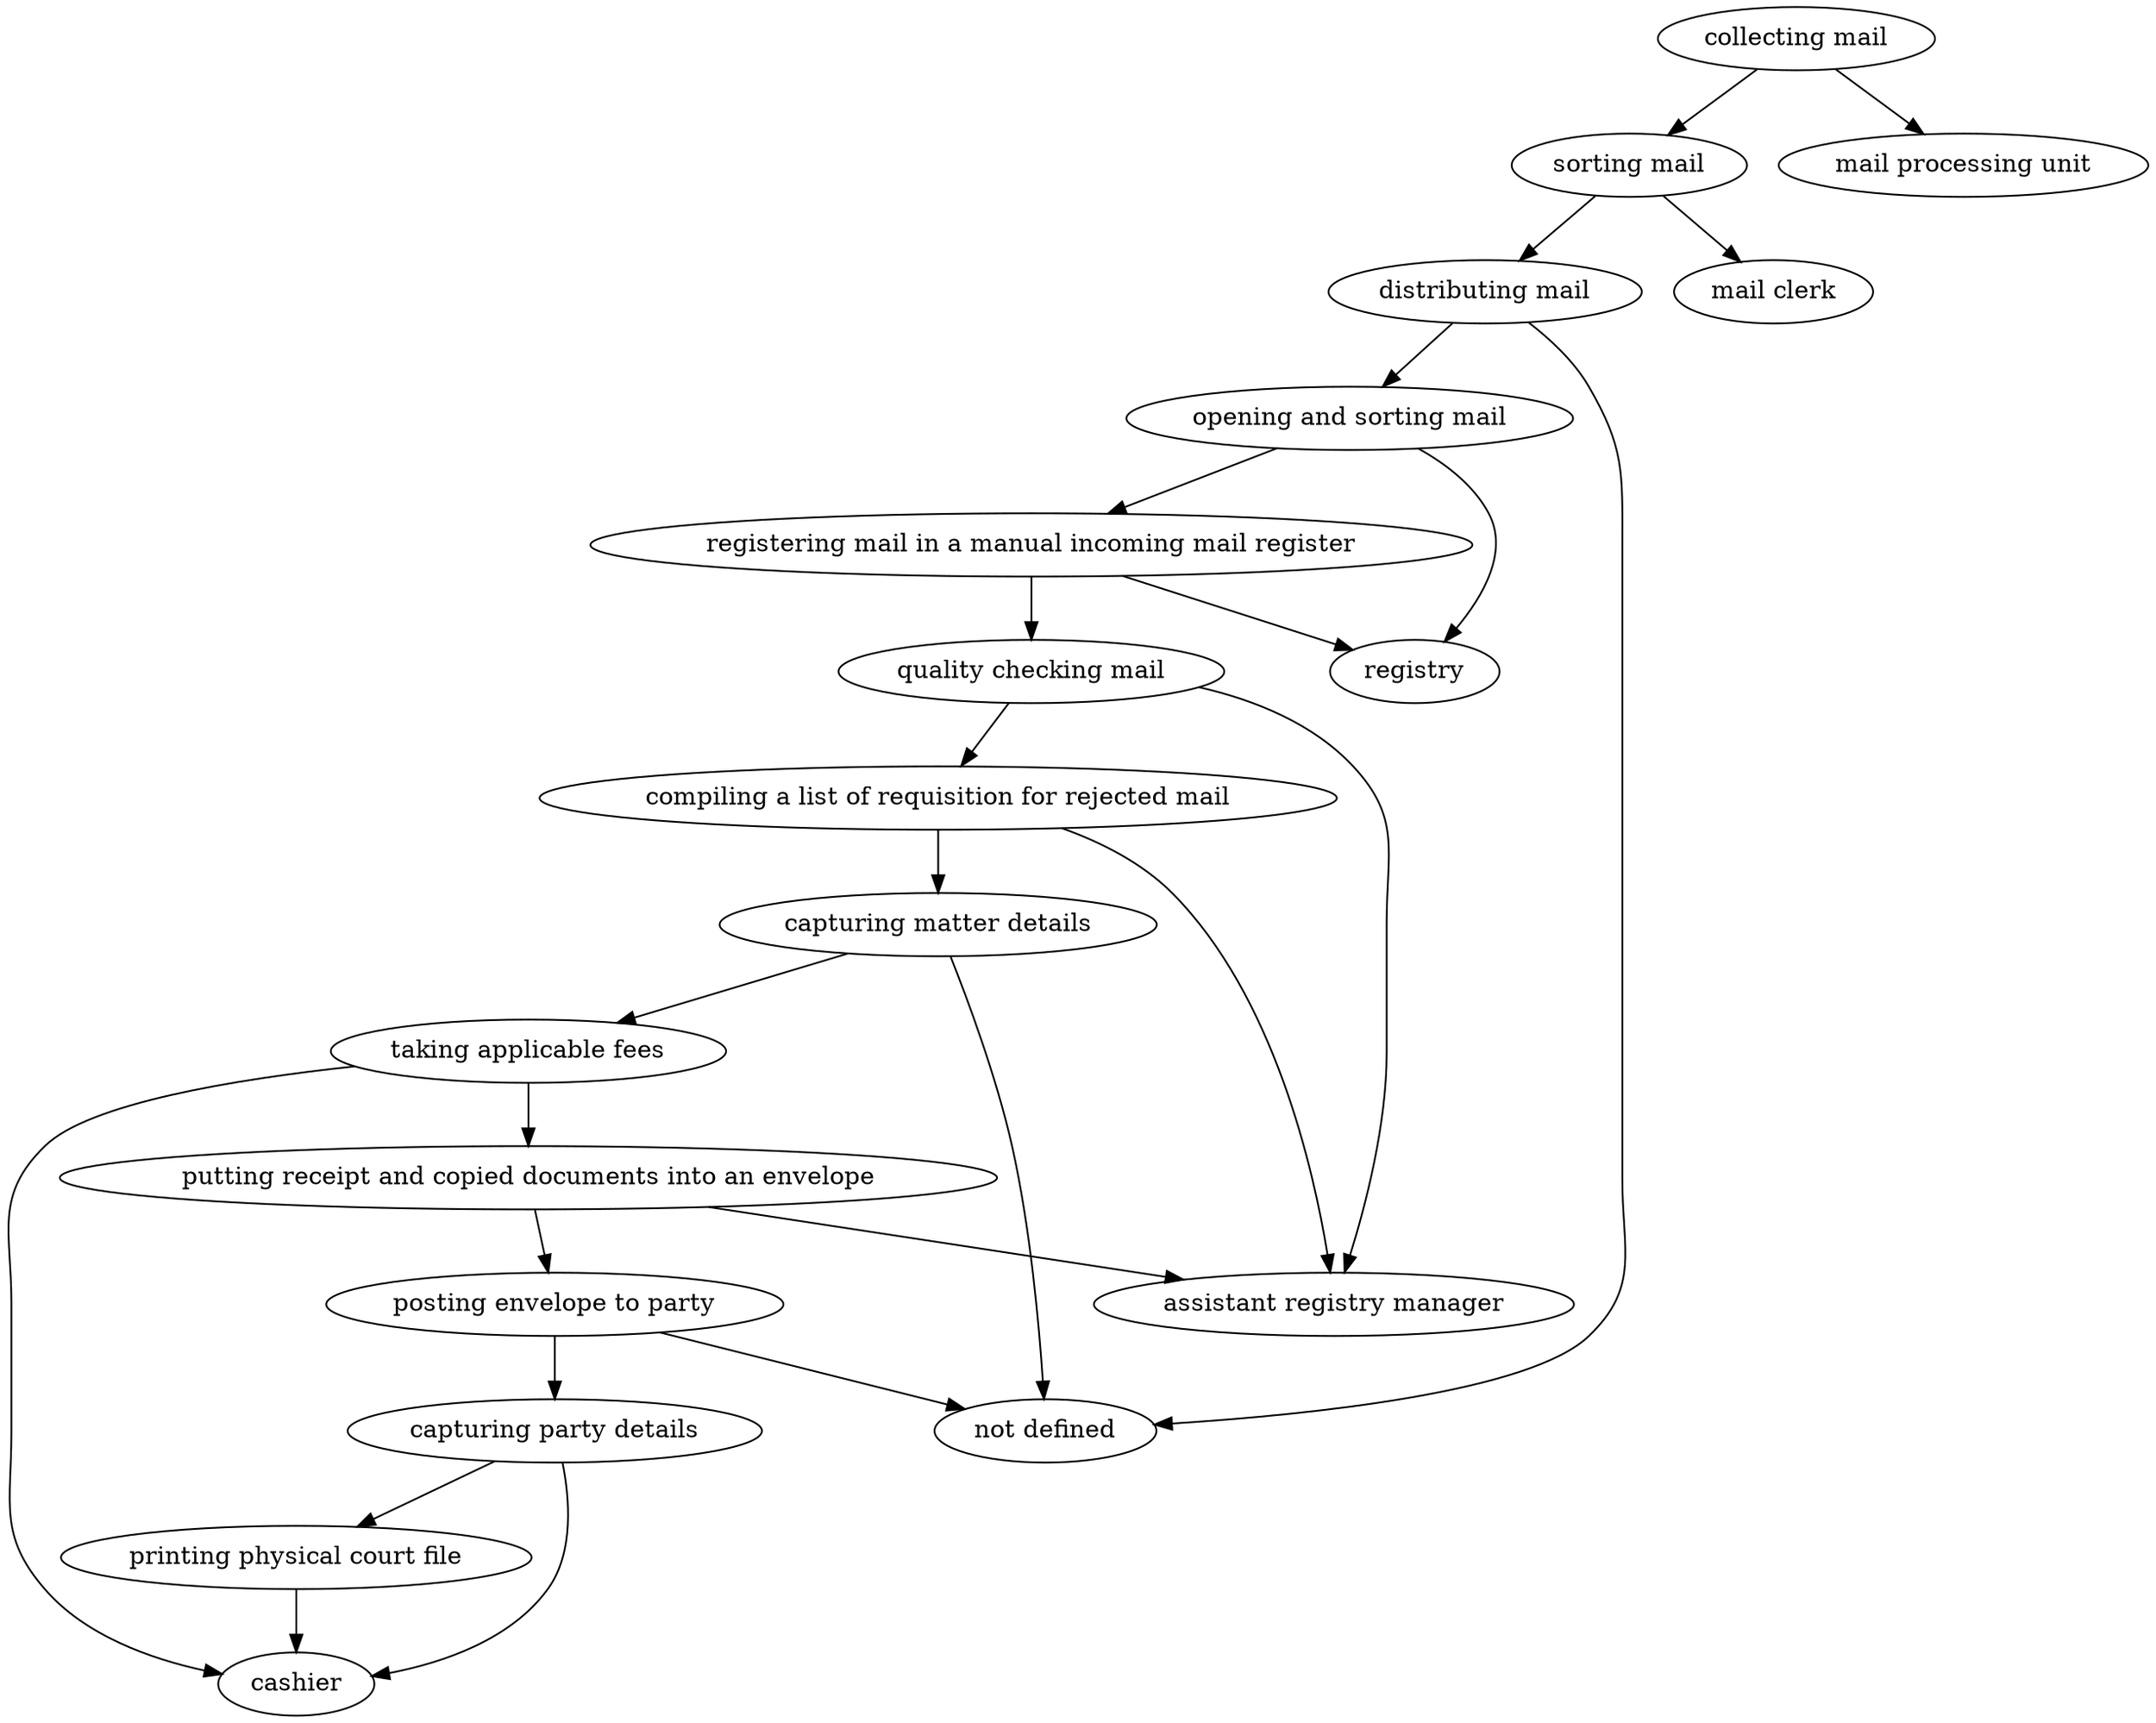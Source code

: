 strict digraph "doc-3.5" {
	graph [name="doc-3.5"];
	"collecting mail"	[attrs="{'type': 'Activity', 'label': 'collecting mail'}"];
	"sorting mail"	[attrs="{'type': 'Activity', 'label': 'sorting mail'}"];
	"collecting mail" -> "sorting mail"	[attrs="{'type': 'flow', 'label': 'flow'}"];
	"mail processing unit"	[attrs="{'type': 'Actor', 'label': 'mail processing unit'}"];
	"collecting mail" -> "mail processing unit"	[attrs="{'type': 'actor performer', 'label': 'actor performer'}"];
	"distributing mail"	[attrs="{'type': 'Activity', 'label': 'distributing mail'}"];
	"sorting mail" -> "distributing mail"	[attrs="{'type': 'flow', 'label': 'flow'}"];
	"mail clerk"	[attrs="{'type': 'Actor', 'label': 'mail clerk'}"];
	"sorting mail" -> "mail clerk"	[attrs="{'type': 'actor performer', 'label': 'actor performer'}"];
	"opening and sorting mail"	[attrs="{'type': 'Activity', 'label': 'opening and sorting mail'}"];
	"distributing mail" -> "opening and sorting mail"	[attrs="{'type': 'flow', 'label': 'flow'}"];
	"not defined"	[attrs="{'type': 'Actor', 'label': 'not defined'}"];
	"distributing mail" -> "not defined"	[attrs="{'type': 'actor performer', 'label': 'actor performer'}"];
	"registering mail in a manual incoming mail register"	[attrs="{'type': 'Activity', 'label': 'registering mail in a manual incoming mail register'}"];
	"opening and sorting mail" -> "registering mail in a manual incoming mail register"	[attrs="{'type': 'flow', 'label': 'flow'}"];
	registry	[attrs="{'type': 'Actor', 'label': 'registry'}"];
	"opening and sorting mail" -> registry	[attrs="{'type': 'actor performer', 'label': 'actor performer'}"];
	"quality checking mail"	[attrs="{'type': 'Activity', 'label': 'quality checking mail'}"];
	"registering mail in a manual incoming mail register" -> "quality checking mail"	[attrs="{'type': 'flow', 'label': 'flow'}"];
	"registering mail in a manual incoming mail register" -> registry	[attrs="{'type': 'actor performer', 'label': 'actor performer'}"];
	"compiling a list of requisition for rejected mail"	[attrs="{'type': 'Activity', 'label': 'compiling a list of requisition for rejected mail'}"];
	"quality checking mail" -> "compiling a list of requisition for rejected mail"	[attrs="{'type': 'flow', 'label': 'flow'}"];
	"assistant registry manager"	[attrs="{'type': 'Actor', 'label': 'assistant registry manager'}"];
	"quality checking mail" -> "assistant registry manager"	[attrs="{'type': 'actor performer', 'label': 'actor performer'}"];
	"capturing matter details"	[attrs="{'type': 'Activity', 'label': 'capturing matter details'}"];
	"compiling a list of requisition for rejected mail" -> "capturing matter details"	[attrs="{'type': 'flow', 'label': 'flow'}"];
	"compiling a list of requisition for rejected mail" -> "assistant registry manager"	[attrs="{'type': 'actor performer', 'label': 'actor performer'}"];
	"taking applicable fees"	[attrs="{'type': 'Activity', 'label': 'taking applicable fees'}"];
	"capturing matter details" -> "taking applicable fees"	[attrs="{'type': 'flow', 'label': 'flow'}"];
	"capturing matter details" -> "not defined"	[attrs="{'type': 'actor performer', 'label': 'actor performer'}"];
	"putting receipt and copied documents into an envelope"	[attrs="{'type': 'Activity', 'label': 'putting receipt and copied documents into an envelope'}"];
	"taking applicable fees" -> "putting receipt and copied documents into an envelope"	[attrs="{'type': 'flow', 'label': 'flow'}"];
	cashier	[attrs="{'type': 'Actor', 'label': 'cashier'}"];
	"taking applicable fees" -> cashier	[attrs="{'type': 'actor performer', 'label': 'actor performer'}"];
	"posting envelope to party"	[attrs="{'type': 'Activity', 'label': 'posting envelope to party'}"];
	"putting receipt and copied documents into an envelope" -> "posting envelope to party"	[attrs="{'type': 'flow', 'label': 'flow'}"];
	"putting receipt and copied documents into an envelope" -> "assistant registry manager"	[attrs="{'type': 'actor performer', 'label': 'actor performer'}"];
	"capturing party details"	[attrs="{'type': 'Activity', 'label': 'capturing party details'}"];
	"posting envelope to party" -> "capturing party details"	[attrs="{'type': 'flow', 'label': 'flow'}"];
	"posting envelope to party" -> "not defined"	[attrs="{'type': 'actor performer', 'label': 'actor performer'}"];
	"printing physical court file"	[attrs="{'type': 'Activity', 'label': 'printing physical court file'}"];
	"capturing party details" -> "printing physical court file"	[attrs="{'type': 'flow', 'label': 'flow'}"];
	"capturing party details" -> cashier	[attrs="{'type': 'actor performer', 'label': 'actor performer'}"];
	"printing physical court file" -> cashier	[attrs="{'type': 'actor performer', 'label': 'actor performer'}"];
}
